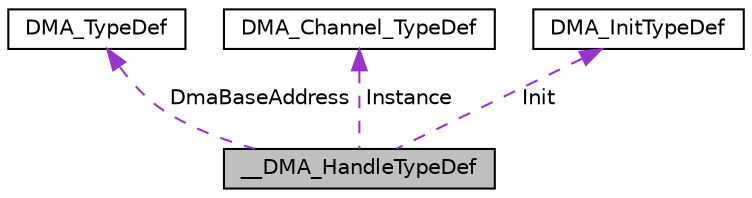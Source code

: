 digraph "__DMA_HandleTypeDef"
{
 // LATEX_PDF_SIZE
  edge [fontname="Helvetica",fontsize="10",labelfontname="Helvetica",labelfontsize="10"];
  node [fontname="Helvetica",fontsize="10",shape=record];
  Node1 [label="__DMA_HandleTypeDef",height=0.2,width=0.4,color="black", fillcolor="grey75", style="filled", fontcolor="black",tooltip="DMA handle Structure definition."];
  Node2 -> Node1 [dir="back",color="darkorchid3",fontsize="10",style="dashed",label=" DmaBaseAddress" ,fontname="Helvetica"];
  Node2 [label="DMA_TypeDef",height=0.2,width=0.4,color="black", fillcolor="white", style="filled",URL="$struct_d_m_a___type_def.html",tooltip=" "];
  Node3 -> Node1 [dir="back",color="darkorchid3",fontsize="10",style="dashed",label=" Instance" ,fontname="Helvetica"];
  Node3 [label="DMA_Channel_TypeDef",height=0.2,width=0.4,color="black", fillcolor="white", style="filled",URL="$struct_d_m_a___channel___type_def.html",tooltip="DMA Controller."];
  Node4 -> Node1 [dir="back",color="darkorchid3",fontsize="10",style="dashed",label=" Init" ,fontname="Helvetica"];
  Node4 [label="DMA_InitTypeDef",height=0.2,width=0.4,color="black", fillcolor="white", style="filled",URL="$struct_d_m_a___init_type_def.html",tooltip="DMA Configuration Structure definition."];
}
